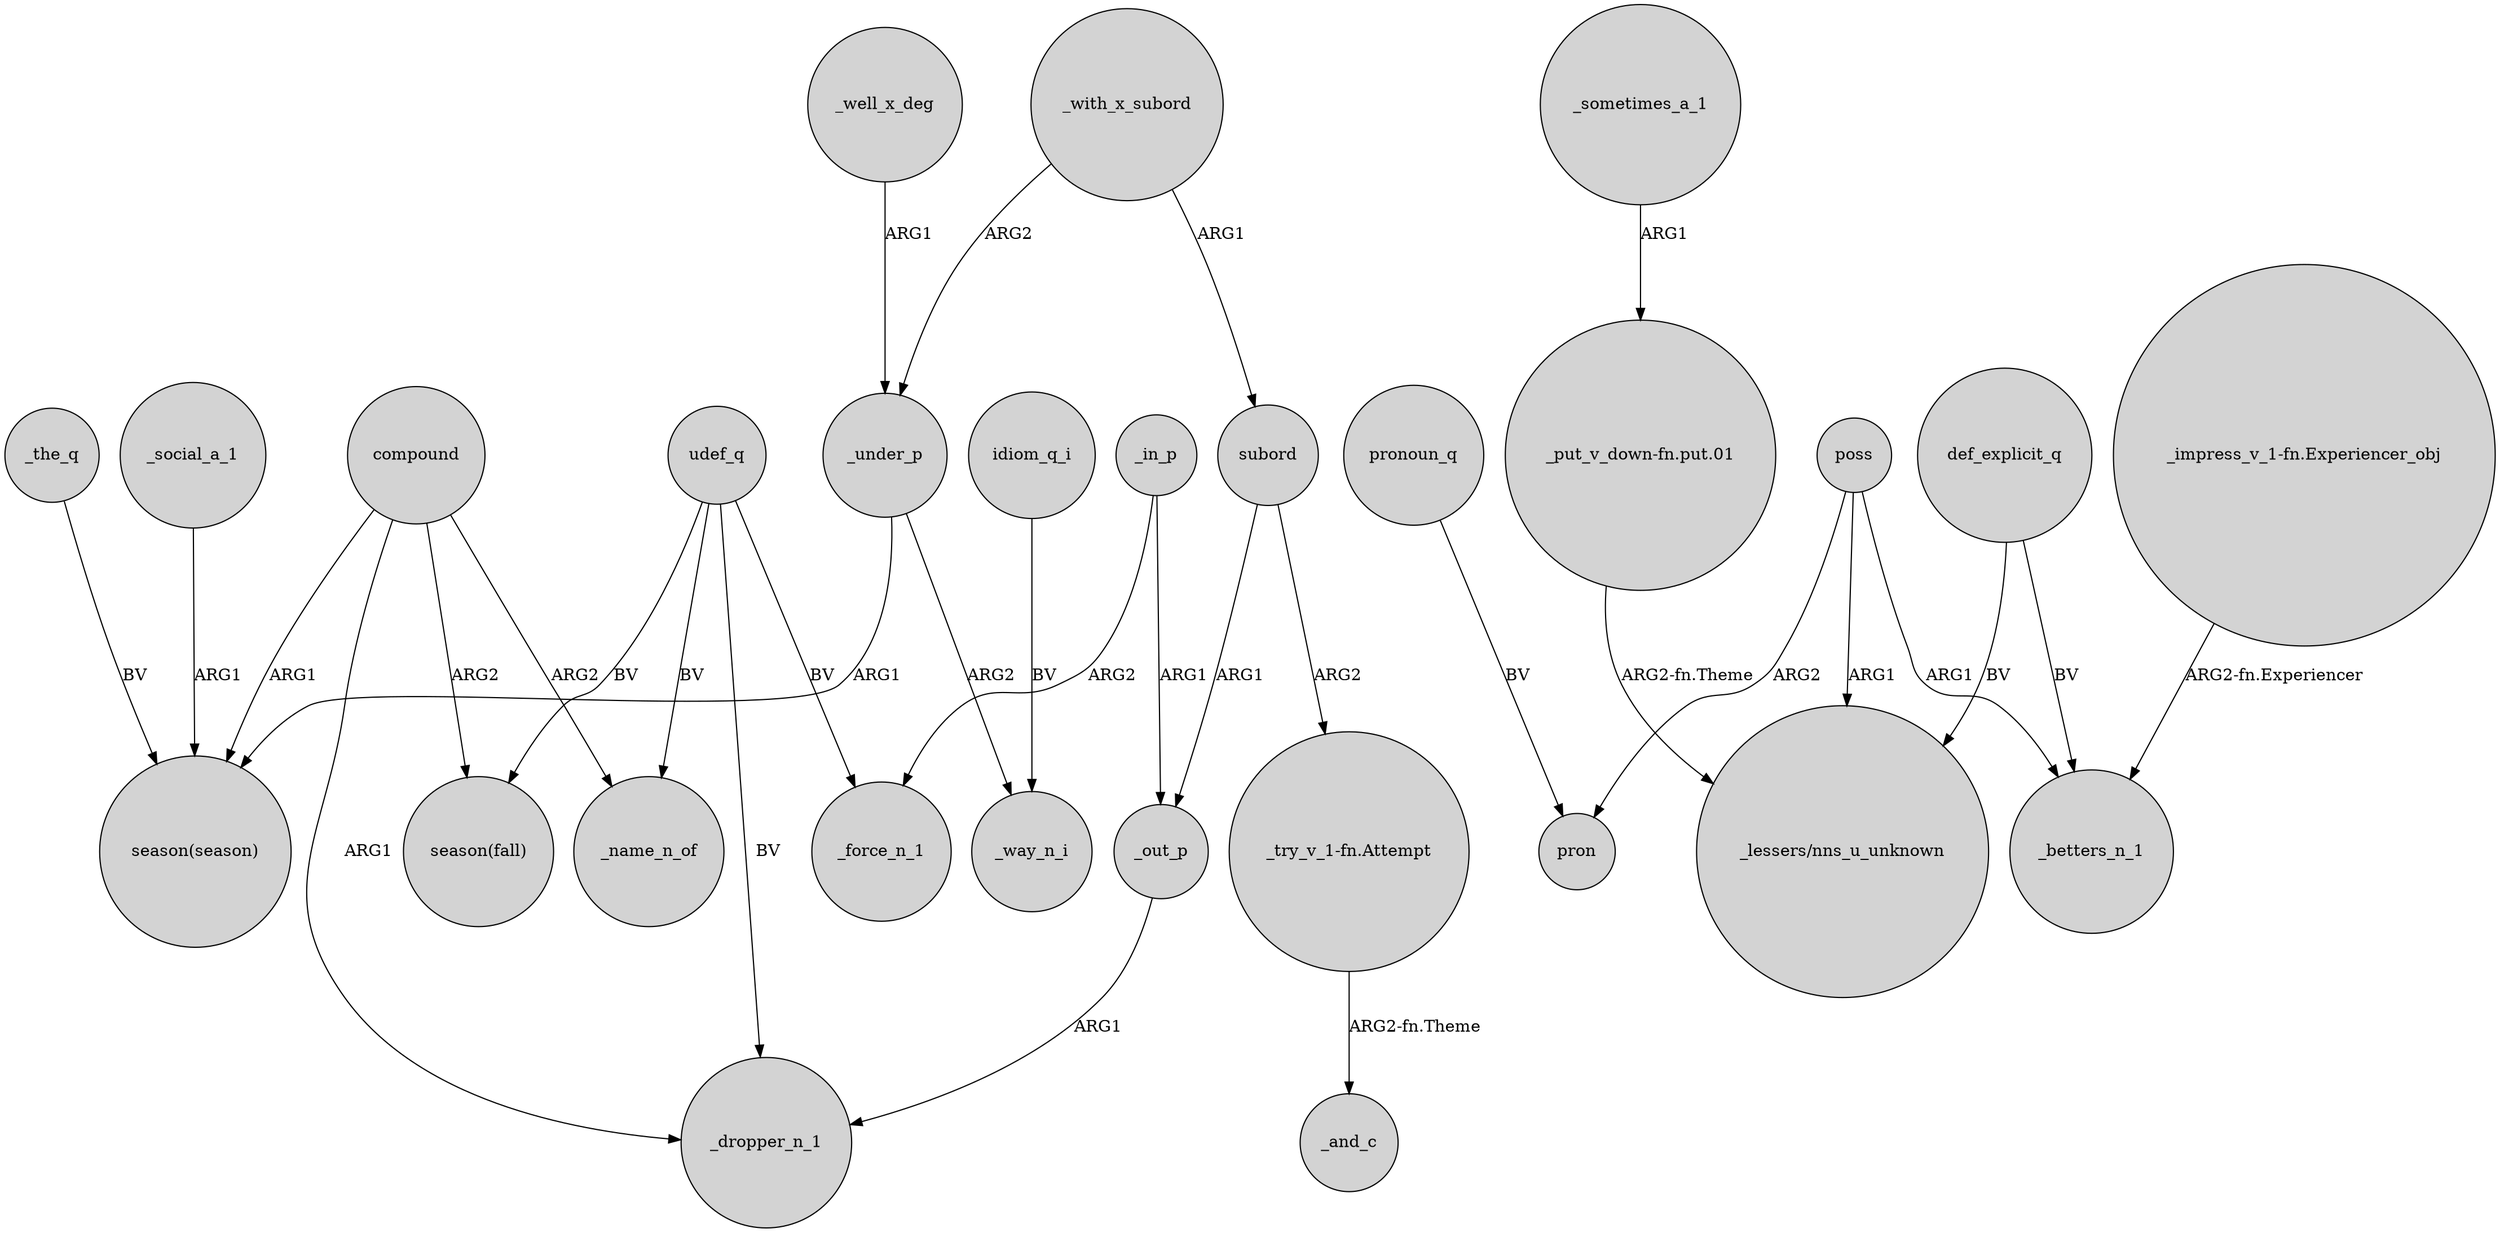 digraph {
	node [shape=circle style=filled]
	_the_q -> "season(season)" [label=BV]
	_social_a_1 -> "season(season)" [label=ARG1]
	udef_q -> _force_n_1 [label=BV]
	compound -> _name_n_of [label=ARG2]
	poss -> pron [label=ARG2]
	_well_x_deg -> _under_p [label=ARG1]
	subord -> "_try_v_1-fn.Attempt" [label=ARG2]
	subord -> _out_p [label=ARG1]
	_with_x_subord -> _under_p [label=ARG2]
	_with_x_subord -> subord [label=ARG1]
	"_put_v_down-fn.put.01" -> "_lessers/nns_u_unknown" [label="ARG2-fn.Theme"]
	udef_q -> _dropper_n_1 [label=BV]
	_in_p -> _force_n_1 [label=ARG2]
	compound -> "season(fall)" [label=ARG2]
	"_try_v_1-fn.Attempt" -> _and_c [label="ARG2-fn.Theme"]
	_sometimes_a_1 -> "_put_v_down-fn.put.01" [label=ARG1]
	pronoun_q -> pron [label=BV]
	poss -> _betters_n_1 [label=ARG1]
	udef_q -> "season(fall)" [label=BV]
	def_explicit_q -> _betters_n_1 [label=BV]
	_in_p -> _out_p [label=ARG1]
	_out_p -> _dropper_n_1 [label=ARG1]
	def_explicit_q -> "_lessers/nns_u_unknown" [label=BV]
	_under_p -> _way_n_i [label=ARG2]
	idiom_q_i -> _way_n_i [label=BV]
	_under_p -> "season(season)" [label=ARG1]
	poss -> "_lessers/nns_u_unknown" [label=ARG1]
	compound -> _dropper_n_1 [label=ARG1]
	"_impress_v_1-fn.Experiencer_obj" -> _betters_n_1 [label="ARG2-fn.Experiencer"]
	udef_q -> _name_n_of [label=BV]
	compound -> "season(season)" [label=ARG1]
}
